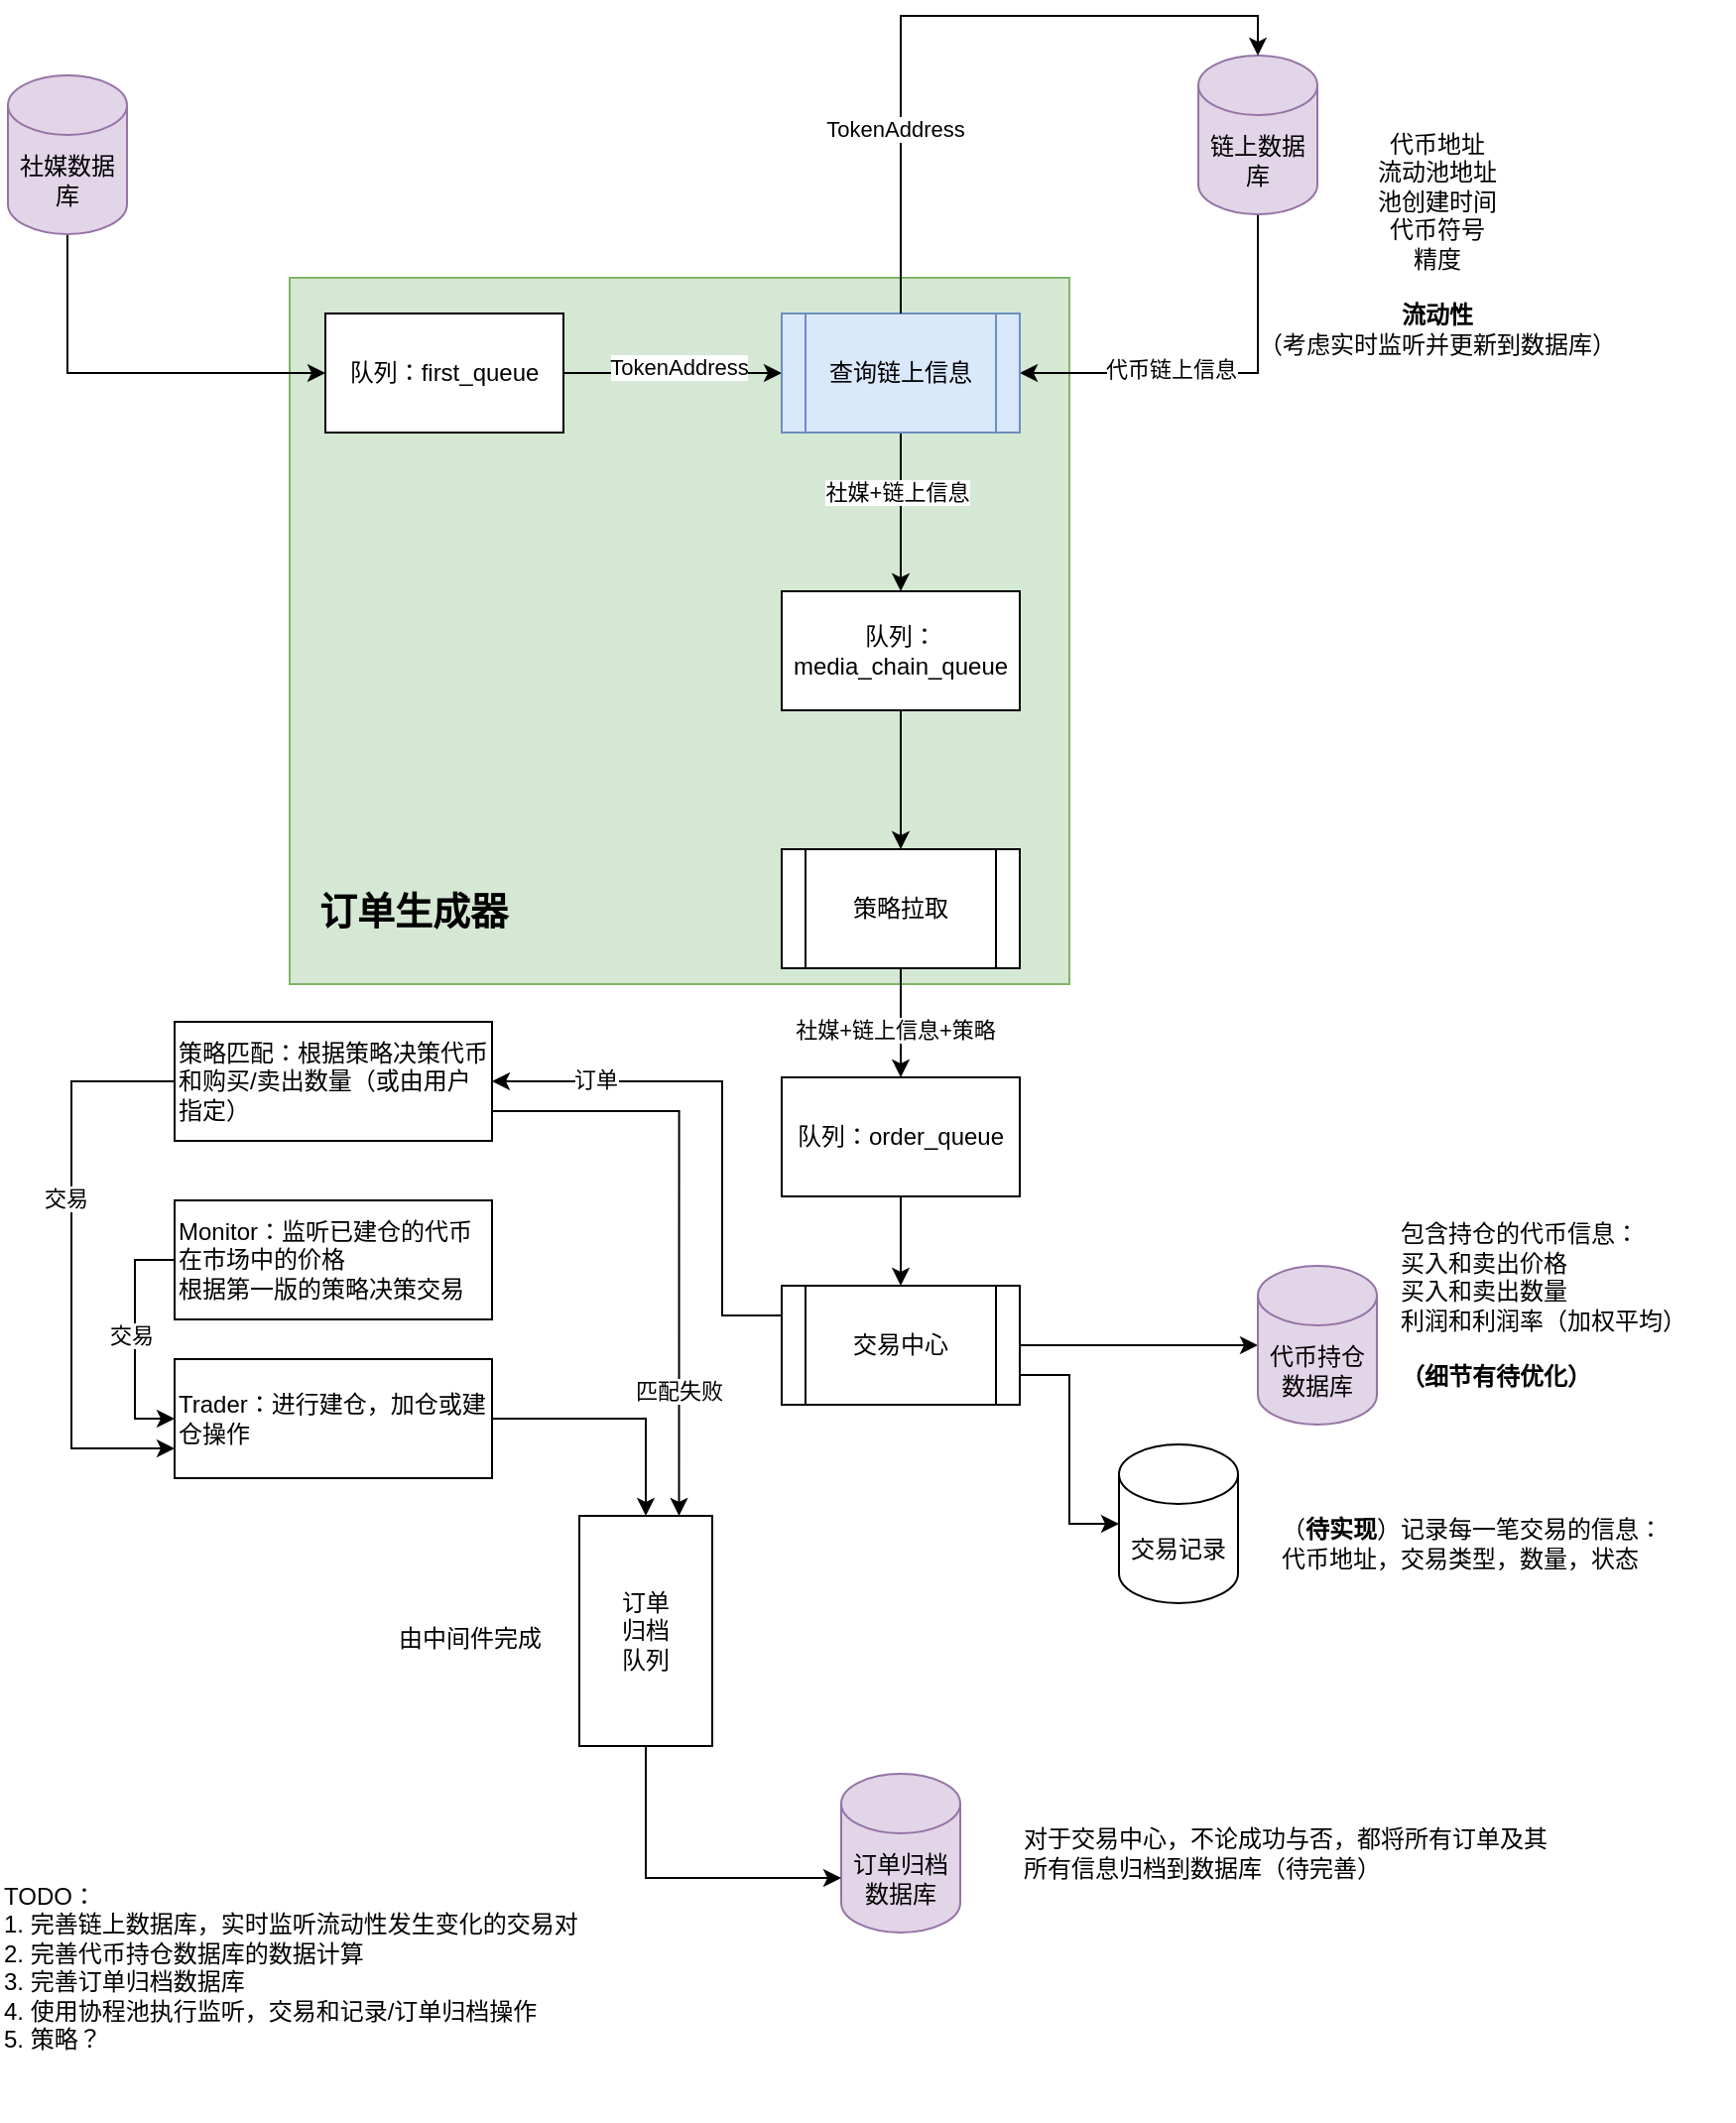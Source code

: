<mxfile version="26.2.15">
  <diagram name="第 1 页" id="OApUcptiOaTgmL8kj1Xy">
    <mxGraphModel dx="1554" dy="865" grid="0" gridSize="10" guides="1" tooltips="1" connect="1" arrows="1" fold="1" page="0" pageScale="1" pageWidth="827" pageHeight="1169" math="0" shadow="0">
      <root>
        <mxCell id="0" />
        <mxCell id="1" parent="0" />
        <mxCell id="YqEswqzOB8114SPmEK5O-79" value="" style="rounded=0;whiteSpace=wrap;html=1;fillColor=#d5e8d4;strokeColor=#82b366;" parent="1" vertex="1">
          <mxGeometry x="222" y="182" width="393" height="356" as="geometry" />
        </mxCell>
        <mxCell id="YqEswqzOB8114SPmEK5O-9" style="edgeStyle=orthogonalEdgeStyle;rounded=0;orthogonalLoop=1;jettySize=auto;html=1;exitX=0.5;exitY=1;exitDx=0;exitDy=0;exitPerimeter=0;entryX=0;entryY=0.5;entryDx=0;entryDy=0;" parent="1" source="YqEswqzOB8114SPmEK5O-3" target="YqEswqzOB8114SPmEK5O-8" edge="1">
          <mxGeometry relative="1" as="geometry" />
        </mxCell>
        <mxCell id="YqEswqzOB8114SPmEK5O-3" value="社媒数据库" style="shape=cylinder3;whiteSpace=wrap;html=1;boundedLbl=1;backgroundOutline=1;size=15;fillColor=#e1d5e7;strokeColor=#9673a6;" parent="1" vertex="1">
          <mxGeometry x="80" y="80" width="60" height="80" as="geometry" />
        </mxCell>
        <mxCell id="YqEswqzOB8114SPmEK5O-13" style="edgeStyle=orthogonalEdgeStyle;rounded=0;orthogonalLoop=1;jettySize=auto;html=1;exitX=0.5;exitY=1;exitDx=0;exitDy=0;exitPerimeter=0;entryX=1;entryY=0.5;entryDx=0;entryDy=0;" parent="1" source="YqEswqzOB8114SPmEK5O-4" target="YqEswqzOB8114SPmEK5O-10" edge="1">
          <mxGeometry relative="1" as="geometry" />
        </mxCell>
        <mxCell id="YqEswqzOB8114SPmEK5O-16" value="代币链上信息" style="edgeLabel;html=1;align=center;verticalAlign=middle;resizable=0;points=[];" parent="YqEswqzOB8114SPmEK5O-13" vertex="1" connectable="0">
          <mxGeometry x="0.246" y="-2" relative="1" as="geometry">
            <mxPoint as="offset" />
          </mxGeometry>
        </mxCell>
        <mxCell id="YqEswqzOB8114SPmEK5O-4" value="链上数据库" style="shape=cylinder3;whiteSpace=wrap;html=1;boundedLbl=1;backgroundOutline=1;size=15;fillColor=#e1d5e7;strokeColor=#9673a6;" parent="1" vertex="1">
          <mxGeometry x="680" y="70" width="60" height="80" as="geometry" />
        </mxCell>
        <mxCell id="YqEswqzOB8114SPmEK5O-11" style="edgeStyle=orthogonalEdgeStyle;rounded=0;orthogonalLoop=1;jettySize=auto;html=1;exitX=1;exitY=0.5;exitDx=0;exitDy=0;entryX=0;entryY=0.5;entryDx=0;entryDy=0;" parent="1" source="YqEswqzOB8114SPmEK5O-8" target="YqEswqzOB8114SPmEK5O-10" edge="1">
          <mxGeometry relative="1" as="geometry" />
        </mxCell>
        <mxCell id="YqEswqzOB8114SPmEK5O-12" value="TokenAddress" style="edgeLabel;html=1;align=center;verticalAlign=middle;resizable=0;points=[];" parent="YqEswqzOB8114SPmEK5O-11" vertex="1" connectable="0">
          <mxGeometry x="0.044" y="3" relative="1" as="geometry">
            <mxPoint as="offset" />
          </mxGeometry>
        </mxCell>
        <mxCell id="YqEswqzOB8114SPmEK5O-8" value="队列：first_queue" style="rounded=0;whiteSpace=wrap;html=1;" parent="1" vertex="1">
          <mxGeometry x="240" y="200" width="120" height="60" as="geometry" />
        </mxCell>
        <mxCell id="YqEswqzOB8114SPmEK5O-19" style="edgeStyle=orthogonalEdgeStyle;rounded=0;orthogonalLoop=1;jettySize=auto;html=1;exitX=0.5;exitY=1;exitDx=0;exitDy=0;entryX=0.5;entryY=0;entryDx=0;entryDy=0;" parent="1" source="YqEswqzOB8114SPmEK5O-10" target="YqEswqzOB8114SPmEK5O-18" edge="1">
          <mxGeometry relative="1" as="geometry" />
        </mxCell>
        <mxCell id="YqEswqzOB8114SPmEK5O-21" value="社媒+链上信息" style="edgeLabel;html=1;align=center;verticalAlign=middle;resizable=0;points=[];" parent="YqEswqzOB8114SPmEK5O-19" vertex="1" connectable="0">
          <mxGeometry x="-0.265" y="-2" relative="1" as="geometry">
            <mxPoint as="offset" />
          </mxGeometry>
        </mxCell>
        <mxCell id="YqEswqzOB8114SPmEK5O-10" value="查询链上信息" style="shape=process;whiteSpace=wrap;html=1;backgroundOutline=1;fillColor=#dae8fc;strokeColor=#6c8ebf;" parent="1" vertex="1">
          <mxGeometry x="470" y="200" width="120" height="60" as="geometry" />
        </mxCell>
        <mxCell id="YqEswqzOB8114SPmEK5O-14" style="edgeStyle=orthogonalEdgeStyle;rounded=0;orthogonalLoop=1;jettySize=auto;html=1;exitX=0.5;exitY=0;exitDx=0;exitDy=0;entryX=0.5;entryY=0;entryDx=0;entryDy=0;entryPerimeter=0;" parent="1" source="YqEswqzOB8114SPmEK5O-10" target="YqEswqzOB8114SPmEK5O-4" edge="1">
          <mxGeometry relative="1" as="geometry" />
        </mxCell>
        <mxCell id="YqEswqzOB8114SPmEK5O-15" value="TokenAddress" style="edgeLabel;html=1;align=center;verticalAlign=middle;resizable=0;points=[];" parent="YqEswqzOB8114SPmEK5O-14" vertex="1" connectable="0">
          <mxGeometry x="-0.465" y="3" relative="1" as="geometry">
            <mxPoint as="offset" />
          </mxGeometry>
        </mxCell>
        <mxCell id="YqEswqzOB8114SPmEK5O-17" value="代币地址&lt;div&gt;流动池地址&lt;/div&gt;&lt;div&gt;池创建时间&lt;/div&gt;&lt;div&gt;代币符号&lt;/div&gt;&lt;div&gt;精度&lt;/div&gt;&lt;div&gt;&lt;br&gt;&lt;/div&gt;&lt;div&gt;&lt;b&gt;流动性&lt;/b&gt;&lt;br&gt;（考虑实时监听并更新到数据库）&lt;/div&gt;" style="text;html=1;align=center;verticalAlign=middle;resizable=0;points=[];autosize=1;strokeColor=none;fillColor=none;" parent="1" vertex="1">
          <mxGeometry x="700" y="100" width="200" height="130" as="geometry" />
        </mxCell>
        <mxCell id="YqEswqzOB8114SPmEK5O-23" style="edgeStyle=orthogonalEdgeStyle;rounded=0;orthogonalLoop=1;jettySize=auto;html=1;exitX=0.5;exitY=1;exitDx=0;exitDy=0;entryX=0.5;entryY=0;entryDx=0;entryDy=0;" parent="1" source="YqEswqzOB8114SPmEK5O-18" target="YqEswqzOB8114SPmEK5O-22" edge="1">
          <mxGeometry relative="1" as="geometry" />
        </mxCell>
        <mxCell id="YqEswqzOB8114SPmEK5O-18" value="队列：media_chain_queue" style="rounded=0;whiteSpace=wrap;html=1;" parent="1" vertex="1">
          <mxGeometry x="470" y="340" width="120" height="60" as="geometry" />
        </mxCell>
        <mxCell id="YqEswqzOB8114SPmEK5O-26" style="edgeStyle=orthogonalEdgeStyle;rounded=0;orthogonalLoop=1;jettySize=auto;html=1;exitX=0.5;exitY=1;exitDx=0;exitDy=0;entryX=0.5;entryY=0;entryDx=0;entryDy=0;" parent="1" source="YqEswqzOB8114SPmEK5O-22" target="YqEswqzOB8114SPmEK5O-25" edge="1">
          <mxGeometry relative="1" as="geometry" />
        </mxCell>
        <mxCell id="YqEswqzOB8114SPmEK5O-52" value="社媒+链上信息+策略" style="edgeLabel;html=1;align=center;verticalAlign=middle;resizable=0;points=[];" parent="YqEswqzOB8114SPmEK5O-26" vertex="1" connectable="0">
          <mxGeometry x="0.125" y="-3" relative="1" as="geometry">
            <mxPoint as="offset" />
          </mxGeometry>
        </mxCell>
        <mxCell id="YqEswqzOB8114SPmEK5O-22" value="策略拉取" style="shape=process;whiteSpace=wrap;html=1;backgroundOutline=1;" parent="1" vertex="1">
          <mxGeometry x="470" y="470" width="120" height="60" as="geometry" />
        </mxCell>
        <mxCell id="YqEswqzOB8114SPmEK5O-28" style="edgeStyle=orthogonalEdgeStyle;rounded=0;orthogonalLoop=1;jettySize=auto;html=1;exitX=0.5;exitY=1;exitDx=0;exitDy=0;entryX=0.5;entryY=0;entryDx=0;entryDy=0;" parent="1" source="YqEswqzOB8114SPmEK5O-25" target="YqEswqzOB8114SPmEK5O-27" edge="1">
          <mxGeometry relative="1" as="geometry" />
        </mxCell>
        <mxCell id="YqEswqzOB8114SPmEK5O-25" value="队列：order_queue" style="rounded=0;whiteSpace=wrap;html=1;" parent="1" vertex="1">
          <mxGeometry x="470" y="585" width="120" height="60" as="geometry" />
        </mxCell>
        <mxCell id="YqEswqzOB8114SPmEK5O-46" style="edgeStyle=orthogonalEdgeStyle;rounded=0;orthogonalLoop=1;jettySize=auto;html=1;exitX=1;exitY=0.5;exitDx=0;exitDy=0;" parent="1" source="YqEswqzOB8114SPmEK5O-27" target="YqEswqzOB8114SPmEK5O-45" edge="1">
          <mxGeometry relative="1" as="geometry" />
        </mxCell>
        <mxCell id="YqEswqzOB8114SPmEK5O-63" style="edgeStyle=orthogonalEdgeStyle;rounded=0;orthogonalLoop=1;jettySize=auto;html=1;exitX=0;exitY=0.25;exitDx=0;exitDy=0;entryX=1;entryY=0.5;entryDx=0;entryDy=0;" parent="1" source="YqEswqzOB8114SPmEK5O-27" target="YqEswqzOB8114SPmEK5O-56" edge="1">
          <mxGeometry relative="1" as="geometry">
            <Array as="points">
              <mxPoint x="440" y="705" />
              <mxPoint x="440" y="587" />
            </Array>
          </mxGeometry>
        </mxCell>
        <mxCell id="YqEswqzOB8114SPmEK5O-64" value="订单" style="edgeLabel;html=1;align=center;verticalAlign=middle;resizable=0;points=[];" parent="YqEswqzOB8114SPmEK5O-63" vertex="1" connectable="0">
          <mxGeometry x="0.607" y="-1" relative="1" as="geometry">
            <mxPoint as="offset" />
          </mxGeometry>
        </mxCell>
        <mxCell id="YqEswqzOB8114SPmEK5O-27" value="交易中心" style="shape=process;whiteSpace=wrap;html=1;backgroundOutline=1;" parent="1" vertex="1">
          <mxGeometry x="470" y="690" width="120" height="60" as="geometry" />
        </mxCell>
        <mxCell id="YqEswqzOB8114SPmEK5O-30" value="订单归档数据库" style="shape=cylinder3;whiteSpace=wrap;html=1;boundedLbl=1;backgroundOutline=1;size=15;fillColor=#e1d5e7;strokeColor=#9673a6;" parent="1" vertex="1">
          <mxGeometry x="500" y="936" width="60" height="80" as="geometry" />
        </mxCell>
        <mxCell id="YqEswqzOB8114SPmEK5O-31" value="对于交易中心，不论成功与否，都将所有订单及其&lt;div&gt;所有信息归档到数据库（待完善）&lt;/div&gt;" style="text;html=1;align=left;verticalAlign=middle;resizable=0;points=[];autosize=1;strokeColor=none;fillColor=none;" parent="1" vertex="1">
          <mxGeometry x="590" y="956" width="290" height="40" as="geometry" />
        </mxCell>
        <mxCell id="YqEswqzOB8114SPmEK5O-37" value="TODO：&lt;div&gt;1. 完善链上数据库，实时监听流动性发生变化的交易对&lt;br&gt;2. 完善代币持仓数据库的数据计算&lt;/div&gt;&lt;div&gt;3. 完善订单归档数据库&lt;/div&gt;&lt;div&gt;4. 使用协程池执行监听，交易和记录/订单归档操作&lt;/div&gt;&lt;div&gt;5. 策略？&lt;/div&gt;&lt;div&gt;&lt;br&gt;&lt;/div&gt;&lt;div&gt;&lt;br&gt;&lt;/div&gt;" style="text;html=1;align=left;verticalAlign=middle;resizable=0;points=[];autosize=1;strokeColor=none;fillColor=none;" parent="1" vertex="1">
          <mxGeometry x="76" y="984" width="307" height="127" as="geometry" />
        </mxCell>
        <mxCell id="YqEswqzOB8114SPmEK5O-42" style="edgeStyle=orthogonalEdgeStyle;rounded=0;orthogonalLoop=1;jettySize=auto;html=1;exitX=0;exitY=0.5;exitDx=0;exitDy=0;entryX=0;entryY=0.5;entryDx=0;entryDy=0;" parent="1" source="YqEswqzOB8114SPmEK5O-38" target="YqEswqzOB8114SPmEK5O-40" edge="1">
          <mxGeometry relative="1" as="geometry" />
        </mxCell>
        <mxCell id="YqEswqzOB8114SPmEK5O-43" value="交易" style="edgeLabel;html=1;align=center;verticalAlign=middle;resizable=0;points=[];" parent="YqEswqzOB8114SPmEK5O-42" vertex="1" connectable="0">
          <mxGeometry x="-0.043" y="-2" relative="1" as="geometry">
            <mxPoint as="offset" />
          </mxGeometry>
        </mxCell>
        <mxCell id="YqEswqzOB8114SPmEK5O-38" value="Monitor：监听已建仓的代币在市场中的价格&lt;div&gt;根据第一版的策略决策交易&lt;/div&gt;" style="rounded=0;whiteSpace=wrap;html=1;align=left;" parent="1" vertex="1">
          <mxGeometry x="164" y="647" width="160" height="60" as="geometry" />
        </mxCell>
        <mxCell id="YqEswqzOB8114SPmEK5O-74" style="edgeStyle=orthogonalEdgeStyle;rounded=0;orthogonalLoop=1;jettySize=auto;html=1;exitX=1;exitY=0.5;exitDx=0;exitDy=0;entryX=0.5;entryY=0;entryDx=0;entryDy=0;" parent="1" source="YqEswqzOB8114SPmEK5O-40" target="YqEswqzOB8114SPmEK5O-73" edge="1">
          <mxGeometry relative="1" as="geometry" />
        </mxCell>
        <mxCell id="YqEswqzOB8114SPmEK5O-40" value="Trader：进行建仓，加仓或建仓操作" style="rounded=0;whiteSpace=wrap;html=1;align=left;" parent="1" vertex="1">
          <mxGeometry x="164" y="727" width="160" height="60" as="geometry" />
        </mxCell>
        <mxCell id="YqEswqzOB8114SPmEK5O-45" value="代币持仓数据库" style="shape=cylinder3;whiteSpace=wrap;html=1;boundedLbl=1;backgroundOutline=1;size=15;fillColor=#e1d5e7;strokeColor=#9673a6;" parent="1" vertex="1">
          <mxGeometry x="710" y="680" width="60" height="80" as="geometry" />
        </mxCell>
        <mxCell id="YqEswqzOB8114SPmEK5O-47" value="包含持仓的代币信息：&lt;div&gt;买入和卖出价格&lt;/div&gt;&lt;div&gt;买入和卖出数量&lt;/div&gt;&lt;div&gt;利润和利润率（加权平均）&lt;br&gt;&lt;br&gt;&lt;b&gt;（细节有待优化）&lt;/b&gt;&lt;/div&gt;" style="text;html=1;align=left;verticalAlign=middle;resizable=0;points=[];autosize=1;strokeColor=none;fillColor=none;" parent="1" vertex="1">
          <mxGeometry x="780" y="650" width="170" height="100" as="geometry" />
        </mxCell>
        <mxCell id="YqEswqzOB8114SPmEK5O-49" value="交易记录" style="shape=cylinder3;whiteSpace=wrap;html=1;boundedLbl=1;backgroundOutline=1;size=15;" parent="1" vertex="1">
          <mxGeometry x="640" y="770" width="60" height="80" as="geometry" />
        </mxCell>
        <mxCell id="YqEswqzOB8114SPmEK5O-50" style="edgeStyle=orthogonalEdgeStyle;rounded=0;orthogonalLoop=1;jettySize=auto;html=1;exitX=1;exitY=0.75;exitDx=0;exitDy=0;entryX=0;entryY=0.5;entryDx=0;entryDy=0;entryPerimeter=0;" parent="1" source="YqEswqzOB8114SPmEK5O-27" target="YqEswqzOB8114SPmEK5O-49" edge="1">
          <mxGeometry relative="1" as="geometry" />
        </mxCell>
        <mxCell id="YqEswqzOB8114SPmEK5O-51" value="（&lt;b&gt;待实现&lt;/b&gt;）记录每一笔交易的信息：&lt;div&gt;代币地址，交易类型，数量，状态&lt;/div&gt;" style="text;html=1;align=left;verticalAlign=middle;resizable=0;points=[];autosize=1;strokeColor=none;fillColor=none;" parent="1" vertex="1">
          <mxGeometry x="720" y="800" width="220" height="40" as="geometry" />
        </mxCell>
        <mxCell id="YqEswqzOB8114SPmEK5O-53" value="&lt;div&gt;&lt;br&gt;&lt;/div&gt;&lt;div&gt;&lt;br&gt;&lt;/div&gt;" style="text;html=1;align=left;verticalAlign=middle;resizable=0;points=[];autosize=1;strokeColor=none;fillColor=none;" parent="1" vertex="1">
          <mxGeometry x="656" y="518" width="18" height="41" as="geometry" />
        </mxCell>
        <mxCell id="YqEswqzOB8114SPmEK5O-67" style="edgeStyle=orthogonalEdgeStyle;rounded=0;orthogonalLoop=1;jettySize=auto;html=1;exitX=0;exitY=0.5;exitDx=0;exitDy=0;entryX=0;entryY=0.75;entryDx=0;entryDy=0;" parent="1" source="YqEswqzOB8114SPmEK5O-56" target="YqEswqzOB8114SPmEK5O-40" edge="1">
          <mxGeometry relative="1" as="geometry">
            <Array as="points">
              <mxPoint x="112" y="587" />
              <mxPoint x="112" y="772" />
            </Array>
          </mxGeometry>
        </mxCell>
        <mxCell id="YqEswqzOB8114SPmEK5O-68" value="交易" style="edgeLabel;html=1;align=center;verticalAlign=middle;resizable=0;points=[];" parent="YqEswqzOB8114SPmEK5O-67" vertex="1" connectable="0">
          <mxGeometry x="-0.231" y="-3" relative="1" as="geometry">
            <mxPoint as="offset" />
          </mxGeometry>
        </mxCell>
        <mxCell id="YqEswqzOB8114SPmEK5O-77" style="edgeStyle=orthogonalEdgeStyle;rounded=0;orthogonalLoop=1;jettySize=auto;html=1;exitX=1;exitY=0.75;exitDx=0;exitDy=0;entryX=0.75;entryY=0;entryDx=0;entryDy=0;" parent="1" source="YqEswqzOB8114SPmEK5O-56" target="YqEswqzOB8114SPmEK5O-73" edge="1">
          <mxGeometry relative="1" as="geometry" />
        </mxCell>
        <mxCell id="YqEswqzOB8114SPmEK5O-78" value="匹配失败" style="edgeLabel;html=1;align=center;verticalAlign=middle;resizable=0;points=[];" parent="YqEswqzOB8114SPmEK5O-77" vertex="1" connectable="0">
          <mxGeometry x="0.575" y="-1" relative="1" as="geometry">
            <mxPoint as="offset" />
          </mxGeometry>
        </mxCell>
        <mxCell id="YqEswqzOB8114SPmEK5O-56" value="策略匹配：根据策略决策代币和购买/卖出数量（或由用户指定）" style="rounded=0;whiteSpace=wrap;html=1;align=left;" parent="1" vertex="1">
          <mxGeometry x="164" y="557" width="160" height="60" as="geometry" />
        </mxCell>
        <mxCell id="YqEswqzOB8114SPmEK5O-73" value="订单&lt;br&gt;归档&lt;br&gt;队列" style="rounded=0;whiteSpace=wrap;html=1;" parent="1" vertex="1">
          <mxGeometry x="368" y="806" width="67" height="116" as="geometry" />
        </mxCell>
        <mxCell id="YqEswqzOB8114SPmEK5O-75" style="edgeStyle=orthogonalEdgeStyle;rounded=0;orthogonalLoop=1;jettySize=auto;html=1;exitX=0.5;exitY=1;exitDx=0;exitDy=0;entryX=0;entryY=0;entryDx=0;entryDy=52.5;entryPerimeter=0;" parent="1" source="YqEswqzOB8114SPmEK5O-73" target="YqEswqzOB8114SPmEK5O-30" edge="1">
          <mxGeometry relative="1" as="geometry" />
        </mxCell>
        <mxCell id="YqEswqzOB8114SPmEK5O-76" value="由中间件完成" style="text;html=1;align=left;verticalAlign=middle;resizable=0;points=[];autosize=1;strokeColor=none;fillColor=none;" parent="1" vertex="1">
          <mxGeometry x="275" y="855" width="90" height="26" as="geometry" />
        </mxCell>
        <mxCell id="YqEswqzOB8114SPmEK5O-80" value="&lt;b&gt;&lt;font style=&quot;font-size: 19px;&quot;&gt;订单生成器&lt;/font&gt;&lt;/b&gt;" style="text;html=1;align=center;verticalAlign=middle;resizable=0;points=[];autosize=1;strokeColor=none;fillColor=none;" parent="1" vertex="1">
          <mxGeometry x="227" y="484" width="113" height="35" as="geometry" />
        </mxCell>
      </root>
    </mxGraphModel>
  </diagram>
</mxfile>
